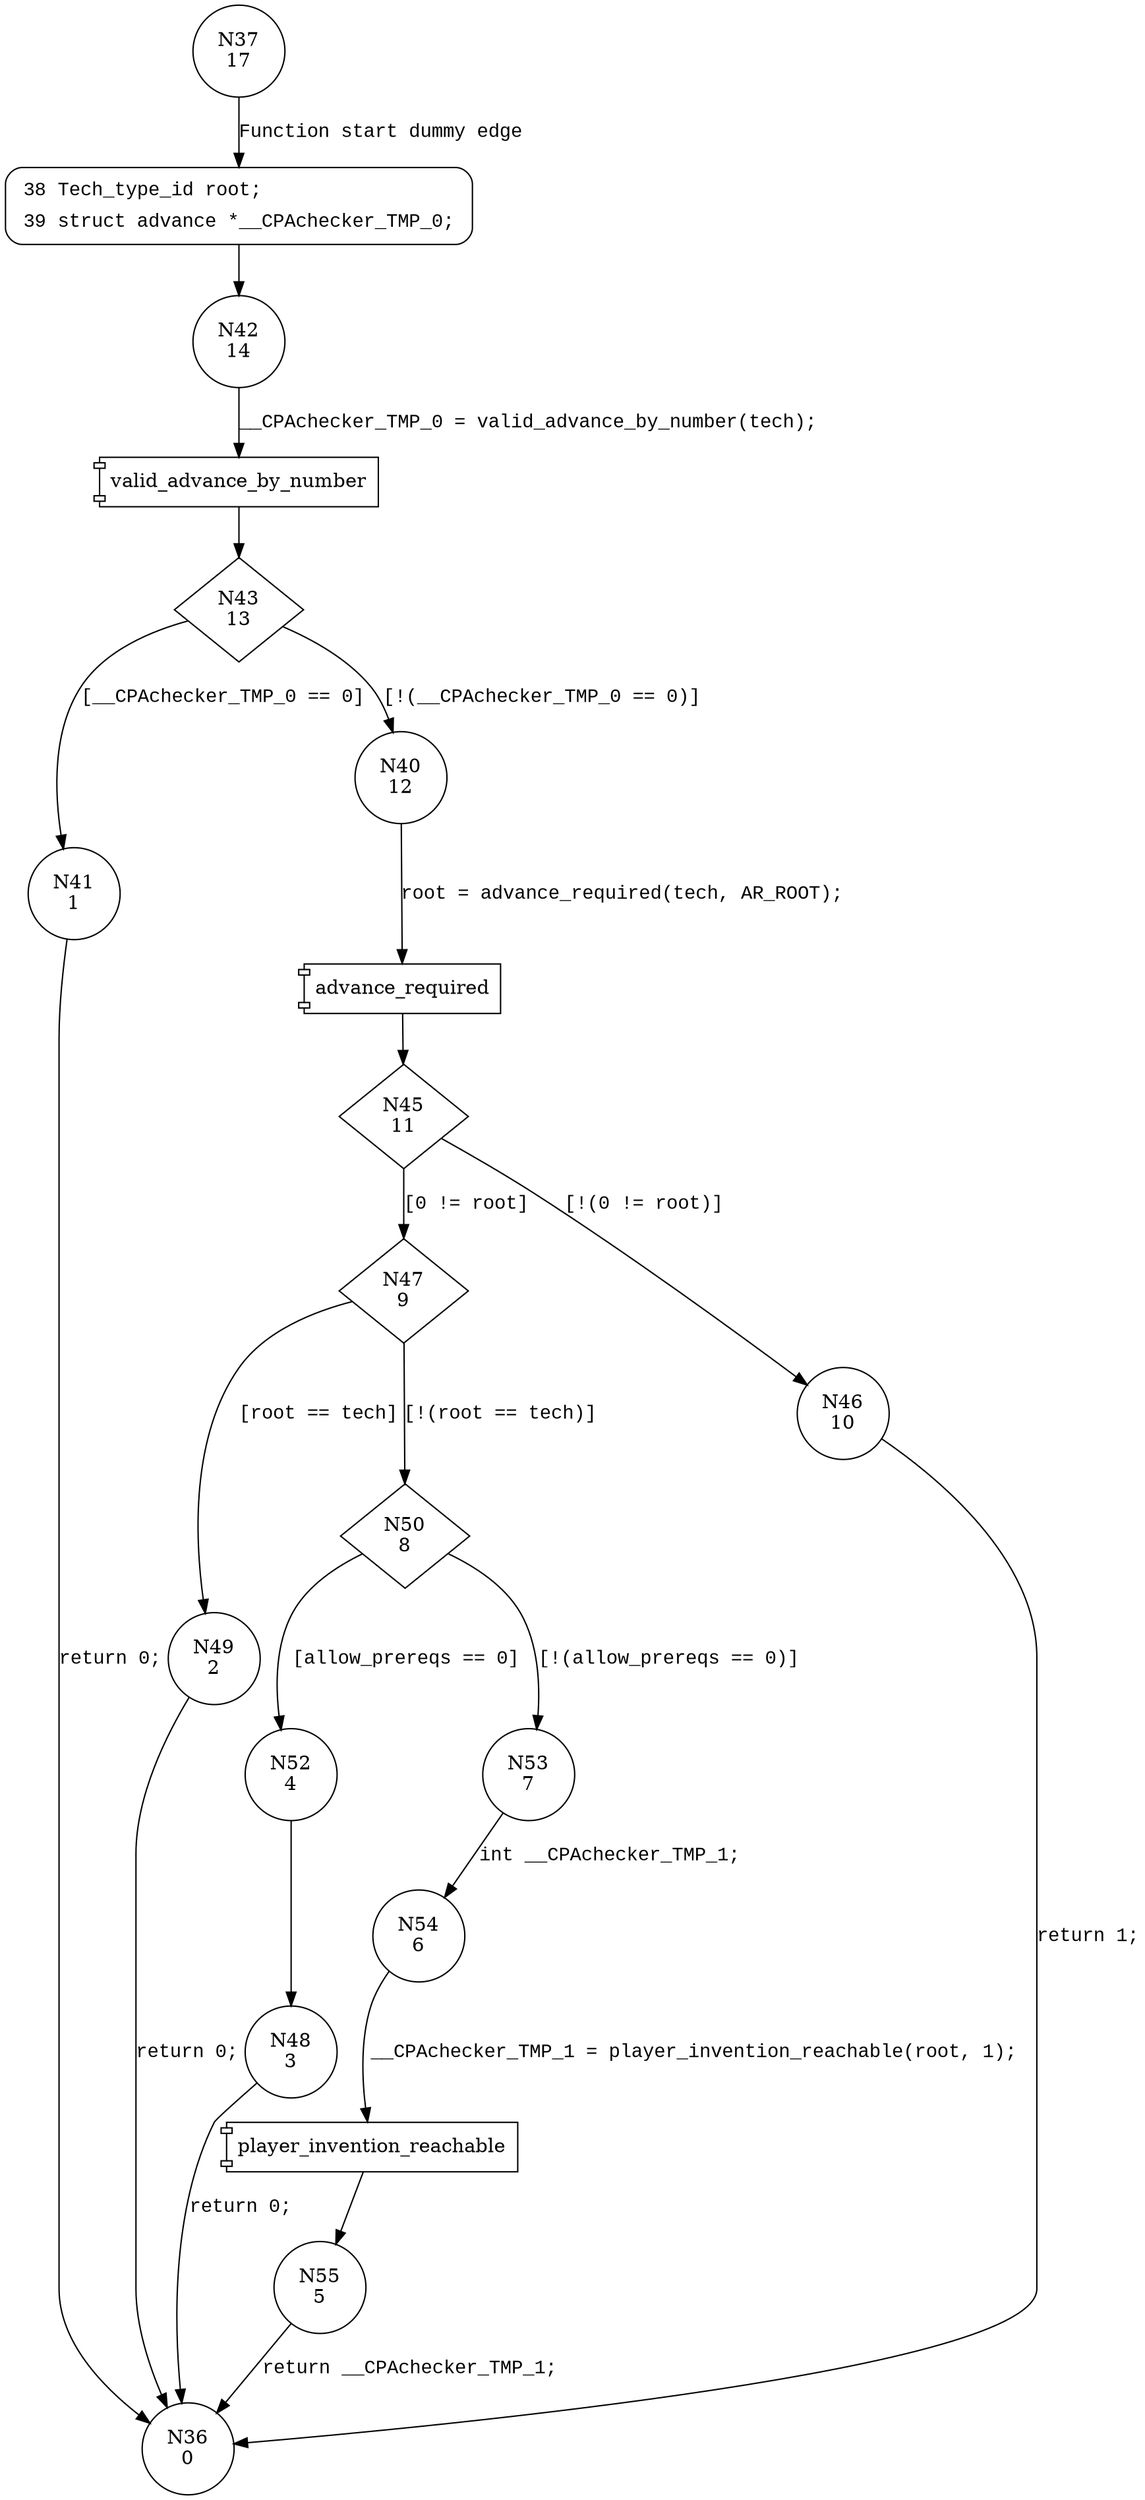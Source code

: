 digraph player_invention_reachable {
37 [shape="circle" label="N37\n17"]
38 [shape="circle" label="N38\n16"]
42 [shape="circle" label="N42\n14"]
43 [shape="diamond" label="N43\n13"]
41 [shape="circle" label="N41\n1"]
40 [shape="circle" label="N40\n12"]
45 [shape="diamond" label="N45\n11"]
47 [shape="diamond" label="N47\n9"]
46 [shape="circle" label="N46\n10"]
49 [shape="circle" label="N49\n2"]
50 [shape="diamond" label="N50\n8"]
52 [shape="circle" label="N52\n4"]
53 [shape="circle" label="N53\n7"]
54 [shape="circle" label="N54\n6"]
55 [shape="circle" label="N55\n5"]
48 [shape="circle" label="N48\n3"]
36 [shape="circle" label="N36\n0"]
38 [style="filled,bold" penwidth="1" fillcolor="white" fontname="Courier New" shape="Mrecord" label=<<table border="0" cellborder="0" cellpadding="3" bgcolor="white"><tr><td align="right">38</td><td align="left">Tech_type_id root;</td></tr><tr><td align="right">39</td><td align="left">struct advance *__CPAchecker_TMP_0;</td></tr></table>>]
38 -> 42[label=""]
37 -> 38 [label="Function start dummy edge" fontname="Courier New"]
100001 [shape="component" label="valid_advance_by_number"]
42 -> 100001 [label="__CPAchecker_TMP_0 = valid_advance_by_number(tech);" fontname="Courier New"]
100001 -> 43 [label="" fontname="Courier New"]
43 -> 41 [label="[__CPAchecker_TMP_0 == 0]" fontname="Courier New"]
43 -> 40 [label="[!(__CPAchecker_TMP_0 == 0)]" fontname="Courier New"]
100002 [shape="component" label="advance_required"]
40 -> 100002 [label="root = advance_required(tech, AR_ROOT);" fontname="Courier New"]
100002 -> 45 [label="" fontname="Courier New"]
45 -> 47 [label="[0 != root]" fontname="Courier New"]
45 -> 46 [label="[!(0 != root)]" fontname="Courier New"]
47 -> 49 [label="[root == tech]" fontname="Courier New"]
47 -> 50 [label="[!(root == tech)]" fontname="Courier New"]
50 -> 52 [label="[allow_prereqs == 0]" fontname="Courier New"]
50 -> 53 [label="[!(allow_prereqs == 0)]" fontname="Courier New"]
100003 [shape="component" label="player_invention_reachable"]
54 -> 100003 [label="__CPAchecker_TMP_1 = player_invention_reachable(root, 1);" fontname="Courier New"]
100003 -> 55 [label="" fontname="Courier New"]
52 -> 48 [label="" fontname="Courier New"]
49 -> 36 [label="return 0;" fontname="Courier New"]
46 -> 36 [label="return 1;" fontname="Courier New"]
53 -> 54 [label="int __CPAchecker_TMP_1;" fontname="Courier New"]
55 -> 36 [label="return __CPAchecker_TMP_1;" fontname="Courier New"]
48 -> 36 [label="return 0;" fontname="Courier New"]
41 -> 36 [label="return 0;" fontname="Courier New"]
}